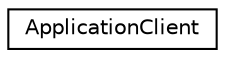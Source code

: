 digraph "Graphical Class Hierarchy"
{
 // LATEX_PDF_SIZE
  edge [fontname="Helvetica",fontsize="10",labelfontname="Helvetica",labelfontsize="10"];
  node [fontname="Helvetica",fontsize="10",shape=record];
  rankdir="LR";
  Node0 [label="ApplicationClient",height=0.2,width=0.4,color="black", fillcolor="white", style="filled",URL="$classApplicationClient.html",tooltip=" "];
}
